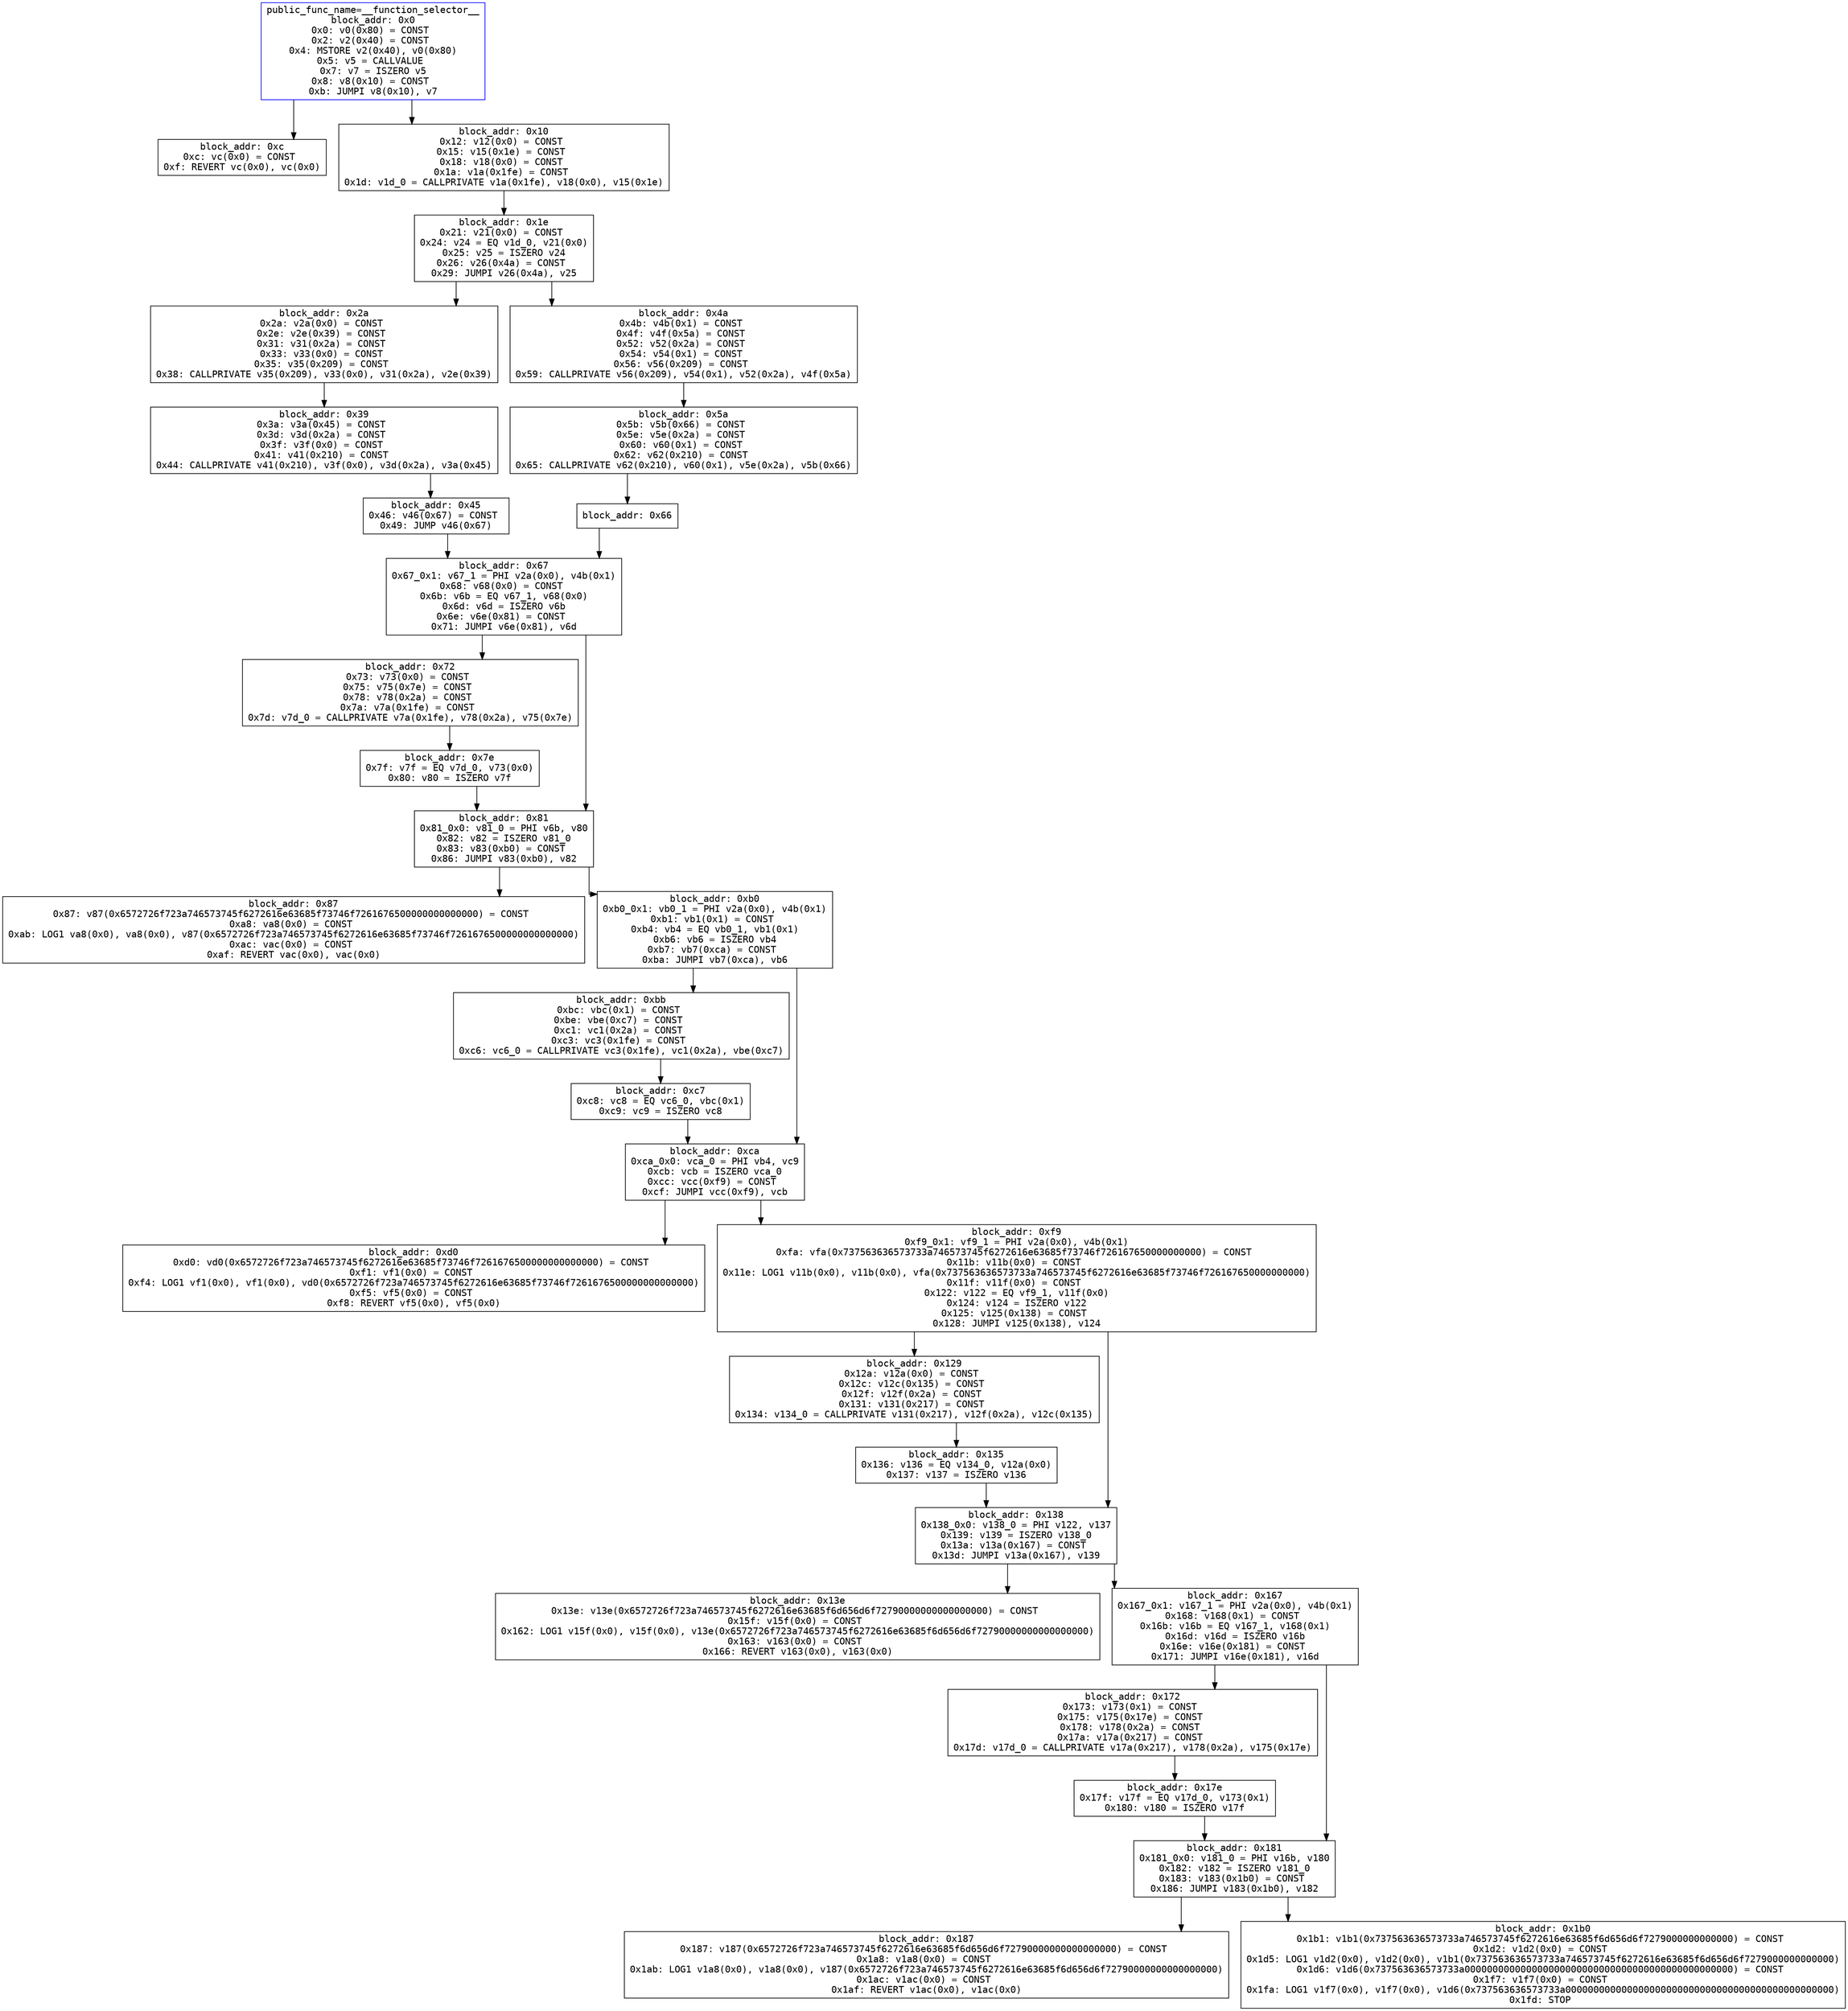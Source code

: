 digraph g {
	splines=ortho;
	node[fontname="courier"];
	"0x0" [shape=box, color=blue, label="public_func_name=__function_selector__
block_addr: 0x0
0x0: v0(0x80) = CONST 
0x2: v2(0x40) = CONST 
0x4: MSTORE v2(0x40), v0(0x80)
0x5: v5 = CALLVALUE 
0x7: v7 = ISZERO v5
0x8: v8(0x10) = CONST 
0xb: JUMPI v8(0x10), v7"];
	"0xc" [shape=box, color=black, label="block_addr: 0xc
0xc: vc(0x0) = CONST 
0xf: REVERT vc(0x0), vc(0x0)"];
	"0x10" [shape=box, color=black, label="block_addr: 0x10
0x12: v12(0x0) = CONST 
0x15: v15(0x1e) = CONST 
0x18: v18(0x0) = CONST 
0x1a: v1a(0x1fe) = CONST 
0x1d: v1d_0 = CALLPRIVATE v1a(0x1fe), v18(0x0), v15(0x1e)"];
	"0x1e" [shape=box, color=black, label="block_addr: 0x1e
0x21: v21(0x0) = CONST 
0x24: v24 = EQ v1d_0, v21(0x0)
0x25: v25 = ISZERO v24
0x26: v26(0x4a) = CONST 
0x29: JUMPI v26(0x4a), v25"];
	"0x2a" [shape=box, color=black, label="block_addr: 0x2a
0x2a: v2a(0x0) = CONST 
0x2e: v2e(0x39) = CONST 
0x31: v31(0x2a) = CONST 
0x33: v33(0x0) = CONST 
0x35: v35(0x209) = CONST 
0x38: CALLPRIVATE v35(0x209), v33(0x0), v31(0x2a), v2e(0x39)"];
	"0x39" [shape=box, color=black, label="block_addr: 0x39
0x3a: v3a(0x45) = CONST 
0x3d: v3d(0x2a) = CONST 
0x3f: v3f(0x0) = CONST 
0x41: v41(0x210) = CONST 
0x44: CALLPRIVATE v41(0x210), v3f(0x0), v3d(0x2a), v3a(0x45)"];
	"0x45" [shape=box, color=black, label="block_addr: 0x45
0x46: v46(0x67) = CONST 
0x49: JUMP v46(0x67)"];
	"0x4a" [shape=box, color=black, label="block_addr: 0x4a
0x4b: v4b(0x1) = CONST 
0x4f: v4f(0x5a) = CONST 
0x52: v52(0x2a) = CONST 
0x54: v54(0x1) = CONST 
0x56: v56(0x209) = CONST 
0x59: CALLPRIVATE v56(0x209), v54(0x1), v52(0x2a), v4f(0x5a)"];
	"0x5a" [shape=box, color=black, label="block_addr: 0x5a
0x5b: v5b(0x66) = CONST 
0x5e: v5e(0x2a) = CONST 
0x60: v60(0x1) = CONST 
0x62: v62(0x210) = CONST 
0x65: CALLPRIVATE v62(0x210), v60(0x1), v5e(0x2a), v5b(0x66)"];
	"0x66" [shape=box, color=black, label="block_addr: 0x66"];
	"0x67" [shape=box, color=black, label="block_addr: 0x67
0x67_0x1: v67_1 = PHI v2a(0x0), v4b(0x1)
0x68: v68(0x0) = CONST 
0x6b: v6b = EQ v67_1, v68(0x0)
0x6d: v6d = ISZERO v6b
0x6e: v6e(0x81) = CONST 
0x71: JUMPI v6e(0x81), v6d"];
	"0x72" [shape=box, color=black, label="block_addr: 0x72
0x73: v73(0x0) = CONST 
0x75: v75(0x7e) = CONST 
0x78: v78(0x2a) = CONST 
0x7a: v7a(0x1fe) = CONST 
0x7d: v7d_0 = CALLPRIVATE v7a(0x1fe), v78(0x2a), v75(0x7e)"];
	"0x7e" [shape=box, color=black, label="block_addr: 0x7e
0x7f: v7f = EQ v7d_0, v73(0x0)
0x80: v80 = ISZERO v7f"];
	"0x81" [shape=box, color=black, label="block_addr: 0x81
0x81_0x0: v81_0 = PHI v6b, v80
0x82: v82 = ISZERO v81_0
0x83: v83(0xb0) = CONST 
0x86: JUMPI v83(0xb0), v82"];
	"0x87" [shape=box, color=black, label="block_addr: 0x87
0x87: v87(0x6572726f723a746573745f6272616e63685f73746f7261676500000000000000) = CONST 
0xa8: va8(0x0) = CONST 
0xab: LOG1 va8(0x0), va8(0x0), v87(0x6572726f723a746573745f6272616e63685f73746f7261676500000000000000)
0xac: vac(0x0) = CONST 
0xaf: REVERT vac(0x0), vac(0x0)"];
	"0xb0" [shape=box, color=black, label="block_addr: 0xb0
0xb0_0x1: vb0_1 = PHI v2a(0x0), v4b(0x1)
0xb1: vb1(0x1) = CONST 
0xb4: vb4 = EQ vb0_1, vb1(0x1)
0xb6: vb6 = ISZERO vb4
0xb7: vb7(0xca) = CONST 
0xba: JUMPI vb7(0xca), vb6"];
	"0xbb" [shape=box, color=black, label="block_addr: 0xbb
0xbc: vbc(0x1) = CONST 
0xbe: vbe(0xc7) = CONST 
0xc1: vc1(0x2a) = CONST 
0xc3: vc3(0x1fe) = CONST 
0xc6: vc6_0 = CALLPRIVATE vc3(0x1fe), vc1(0x2a), vbe(0xc7)"];
	"0xc7" [shape=box, color=black, label="block_addr: 0xc7
0xc8: vc8 = EQ vc6_0, vbc(0x1)
0xc9: vc9 = ISZERO vc8"];
	"0xca" [shape=box, color=black, label="block_addr: 0xca
0xca_0x0: vca_0 = PHI vb4, vc9
0xcb: vcb = ISZERO vca_0
0xcc: vcc(0xf9) = CONST 
0xcf: JUMPI vcc(0xf9), vcb"];
	"0xd0" [shape=box, color=black, label="block_addr: 0xd0
0xd0: vd0(0x6572726f723a746573745f6272616e63685f73746f7261676500000000000000) = CONST 
0xf1: vf1(0x0) = CONST 
0xf4: LOG1 vf1(0x0), vf1(0x0), vd0(0x6572726f723a746573745f6272616e63685f73746f7261676500000000000000)
0xf5: vf5(0x0) = CONST 
0xf8: REVERT vf5(0x0), vf5(0x0)"];
	"0xf9" [shape=box, color=black, label="block_addr: 0xf9
0xf9_0x1: vf9_1 = PHI v2a(0x0), v4b(0x1)
0xfa: vfa(0x737563636573733a746573745f6272616e63685f73746f726167650000000000) = CONST 
0x11b: v11b(0x0) = CONST 
0x11e: LOG1 v11b(0x0), v11b(0x0), vfa(0x737563636573733a746573745f6272616e63685f73746f726167650000000000)
0x11f: v11f(0x0) = CONST 
0x122: v122 = EQ vf9_1, v11f(0x0)
0x124: v124 = ISZERO v122
0x125: v125(0x138) = CONST 
0x128: JUMPI v125(0x138), v124"];
	"0x129" [shape=box, color=black, label="block_addr: 0x129
0x12a: v12a(0x0) = CONST 
0x12c: v12c(0x135) = CONST 
0x12f: v12f(0x2a) = CONST 
0x131: v131(0x217) = CONST 
0x134: v134_0 = CALLPRIVATE v131(0x217), v12f(0x2a), v12c(0x135)"];
	"0x135" [shape=box, color=black, label="block_addr: 0x135
0x136: v136 = EQ v134_0, v12a(0x0)
0x137: v137 = ISZERO v136"];
	"0x138" [shape=box, color=black, label="block_addr: 0x138
0x138_0x0: v138_0 = PHI v122, v137
0x139: v139 = ISZERO v138_0
0x13a: v13a(0x167) = CONST 
0x13d: JUMPI v13a(0x167), v139"];
	"0x13e" [shape=box, color=black, label="block_addr: 0x13e
0x13e: v13e(0x6572726f723a746573745f6272616e63685f6d656d6f72790000000000000000) = CONST 
0x15f: v15f(0x0) = CONST 
0x162: LOG1 v15f(0x0), v15f(0x0), v13e(0x6572726f723a746573745f6272616e63685f6d656d6f72790000000000000000)
0x163: v163(0x0) = CONST 
0x166: REVERT v163(0x0), v163(0x0)"];
	"0x167" [shape=box, color=black, label="block_addr: 0x167
0x167_0x1: v167_1 = PHI v2a(0x0), v4b(0x1)
0x168: v168(0x1) = CONST 
0x16b: v16b = EQ v167_1, v168(0x1)
0x16d: v16d = ISZERO v16b
0x16e: v16e(0x181) = CONST 
0x171: JUMPI v16e(0x181), v16d"];
	"0x172" [shape=box, color=black, label="block_addr: 0x172
0x173: v173(0x1) = CONST 
0x175: v175(0x17e) = CONST 
0x178: v178(0x2a) = CONST 
0x17a: v17a(0x217) = CONST 
0x17d: v17d_0 = CALLPRIVATE v17a(0x217), v178(0x2a), v175(0x17e)"];
	"0x17e" [shape=box, color=black, label="block_addr: 0x17e
0x17f: v17f = EQ v17d_0, v173(0x1)
0x180: v180 = ISZERO v17f"];
	"0x181" [shape=box, color=black, label="block_addr: 0x181
0x181_0x0: v181_0 = PHI v16b, v180
0x182: v182 = ISZERO v181_0
0x183: v183(0x1b0) = CONST 
0x186: JUMPI v183(0x1b0), v182"];
	"0x187" [shape=box, color=black, label="block_addr: 0x187
0x187: v187(0x6572726f723a746573745f6272616e63685f6d656d6f72790000000000000000) = CONST 
0x1a8: v1a8(0x0) = CONST 
0x1ab: LOG1 v1a8(0x0), v1a8(0x0), v187(0x6572726f723a746573745f6272616e63685f6d656d6f72790000000000000000)
0x1ac: v1ac(0x0) = CONST 
0x1af: REVERT v1ac(0x0), v1ac(0x0)"];
	"0x1b0" [shape=box, color=black, label="block_addr: 0x1b0
0x1b1: v1b1(0x737563636573733a746573745f6272616e63685f6d656d6f7279000000000000) = CONST 
0x1d2: v1d2(0x0) = CONST 
0x1d5: LOG1 v1d2(0x0), v1d2(0x0), v1b1(0x737563636573733a746573745f6272616e63685f6d656d6f7279000000000000)
0x1d6: v1d6(0x737563636573733a000000000000000000000000000000000000000000000000) = CONST 
0x1f7: v1f7(0x0) = CONST 
0x1fa: LOG1 v1f7(0x0), v1f7(0x0), v1d6(0x737563636573733a000000000000000000000000000000000000000000000000)
0x1fd: STOP "];

	"0x0" -> "0xc";
	"0x0" -> "0x10";
	"0x10" -> "0x1e";
	"0x1e" -> "0x2a";
	"0x1e" -> "0x4a";
	"0x2a" -> "0x39";
	"0x39" -> "0x45";
	"0x45" -> "0x67";
	"0x4a" -> "0x5a";
	"0x5a" -> "0x66";
	"0x66" -> "0x67";
	"0x67" -> "0x72";
	"0x67" -> "0x81";
	"0x72" -> "0x7e";
	"0x7e" -> "0x81";
	"0x81" -> "0x87";
	"0x81" -> "0xb0";
	"0xb0" -> "0xbb";
	"0xb0" -> "0xca";
	"0xbb" -> "0xc7";
	"0xc7" -> "0xca";
	"0xca" -> "0xd0";
	"0xca" -> "0xf9";
	"0xf9" -> "0x129";
	"0xf9" -> "0x138";
	"0x129" -> "0x135";
	"0x135" -> "0x138";
	"0x138" -> "0x13e";
	"0x138" -> "0x167";
	"0x167" -> "0x172";
	"0x167" -> "0x181";
	"0x172" -> "0x17e";
	"0x17e" -> "0x181";
	"0x181" -> "0x187";
	"0x181" -> "0x1b0";
}